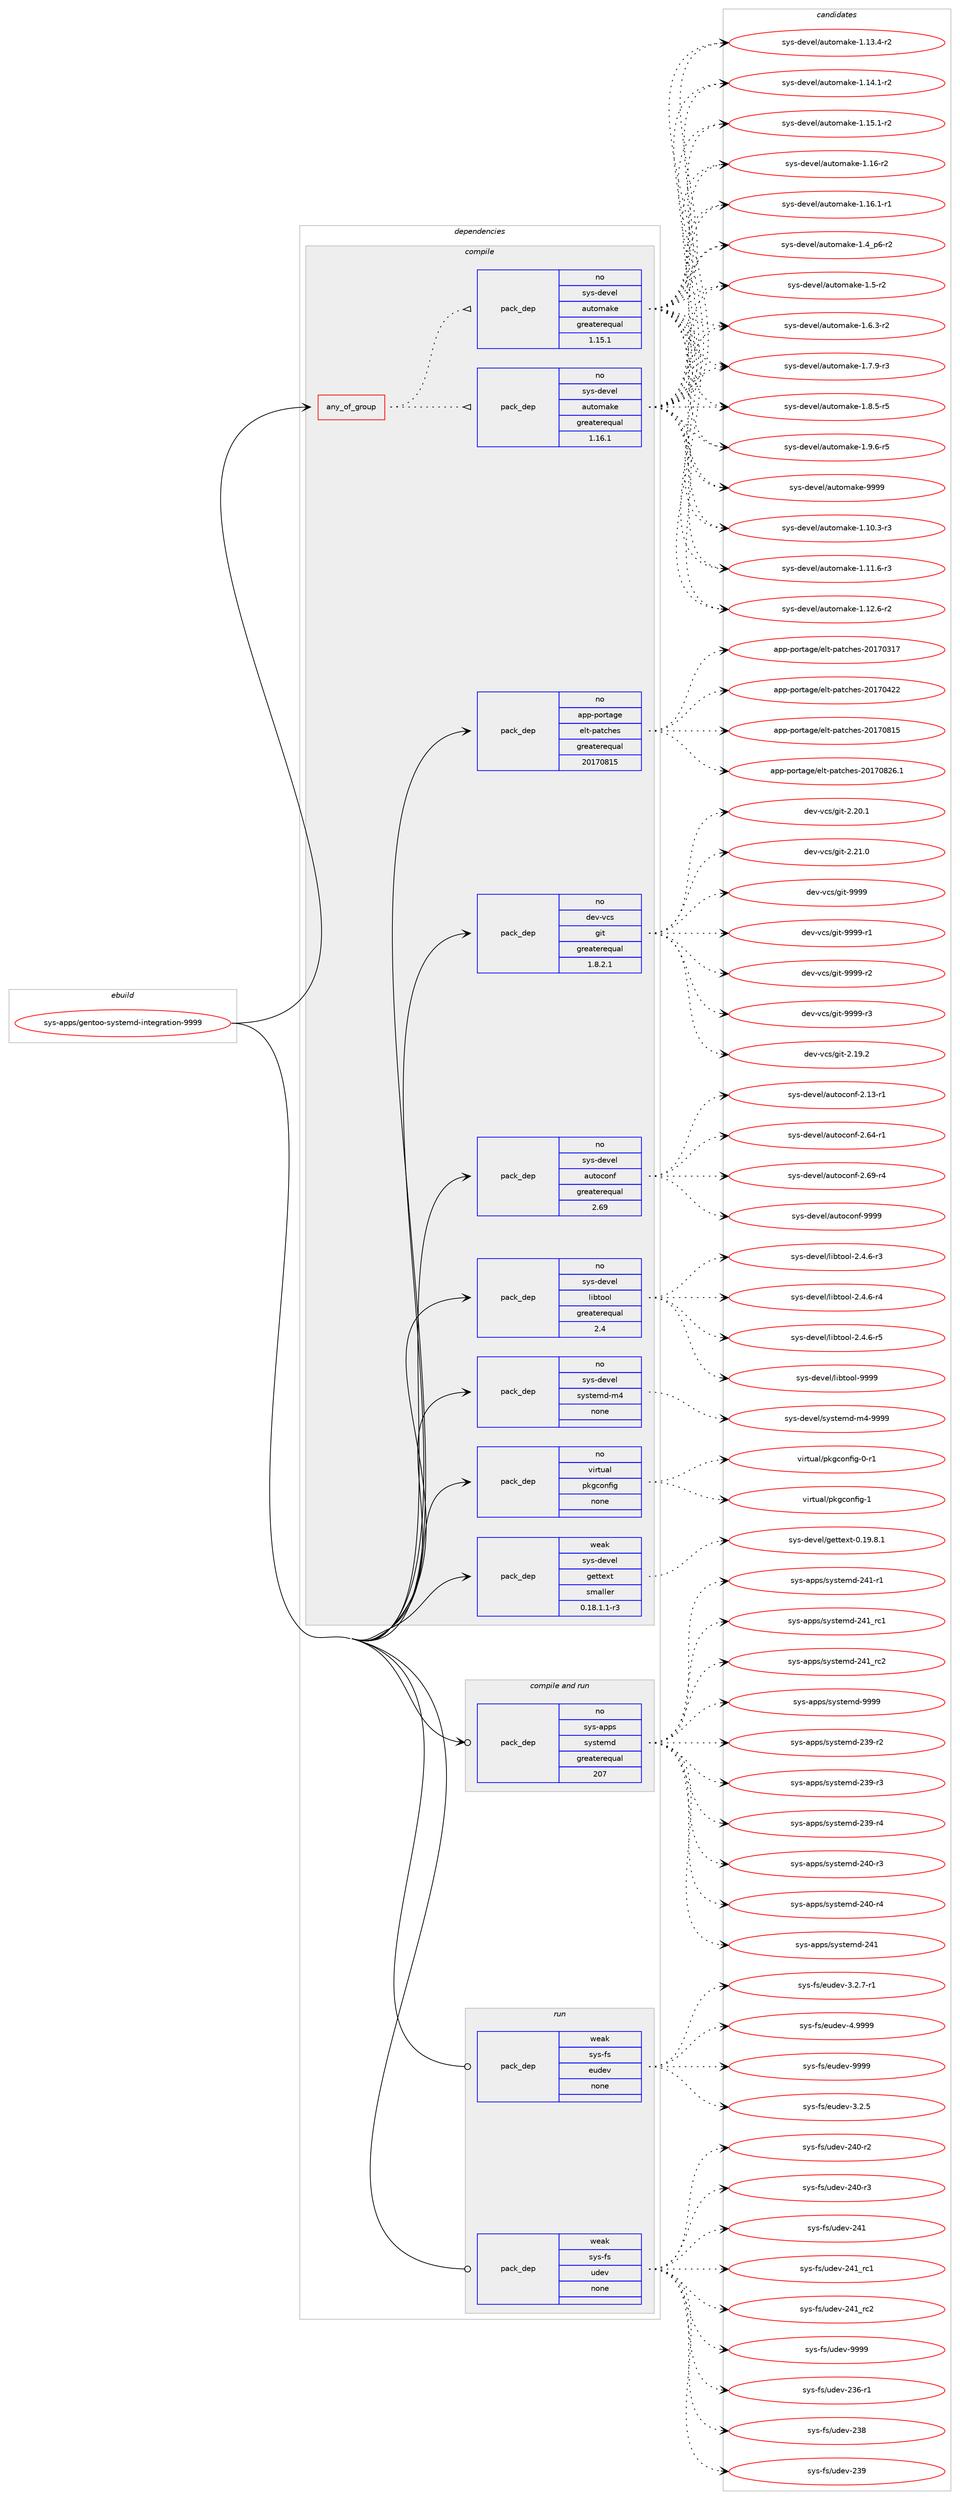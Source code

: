 digraph prolog {

# *************
# Graph options
# *************

newrank=true;
concentrate=true;
compound=true;
graph [rankdir=LR,fontname=Helvetica,fontsize=10,ranksep=1.5];#, ranksep=2.5, nodesep=0.2];
edge  [arrowhead=vee];
node  [fontname=Helvetica,fontsize=10];

# **********
# The ebuild
# **********

subgraph cluster_leftcol {
color=gray;
rank=same;
label=<<i>ebuild</i>>;
id [label="sys-apps/gentoo-systemd-integration-9999", color=red, width=4, href="../sys-apps/gentoo-systemd-integration-9999.svg"];
}

# ****************
# The dependencies
# ****************

subgraph cluster_midcol {
color=gray;
label=<<i>dependencies</i>>;
subgraph cluster_compile {
fillcolor="#eeeeee";
style=filled;
label=<<i>compile</i>>;
subgraph any27106 {
dependency1711213 [label=<<TABLE BORDER="0" CELLBORDER="1" CELLSPACING="0" CELLPADDING="4"><TR><TD CELLPADDING="10">any_of_group</TD></TR></TABLE>>, shape=none, color=red];subgraph pack1227062 {
dependency1711214 [label=<<TABLE BORDER="0" CELLBORDER="1" CELLSPACING="0" CELLPADDING="4" WIDTH="220"><TR><TD ROWSPAN="6" CELLPADDING="30">pack_dep</TD></TR><TR><TD WIDTH="110">no</TD></TR><TR><TD>sys-devel</TD></TR><TR><TD>automake</TD></TR><TR><TD>greaterequal</TD></TR><TR><TD>1.16.1</TD></TR></TABLE>>, shape=none, color=blue];
}
dependency1711213:e -> dependency1711214:w [weight=20,style="dotted",arrowhead="oinv"];
subgraph pack1227063 {
dependency1711215 [label=<<TABLE BORDER="0" CELLBORDER="1" CELLSPACING="0" CELLPADDING="4" WIDTH="220"><TR><TD ROWSPAN="6" CELLPADDING="30">pack_dep</TD></TR><TR><TD WIDTH="110">no</TD></TR><TR><TD>sys-devel</TD></TR><TR><TD>automake</TD></TR><TR><TD>greaterequal</TD></TR><TR><TD>1.15.1</TD></TR></TABLE>>, shape=none, color=blue];
}
dependency1711213:e -> dependency1711215:w [weight=20,style="dotted",arrowhead="oinv"];
}
id:e -> dependency1711213:w [weight=20,style="solid",arrowhead="vee"];
subgraph pack1227064 {
dependency1711216 [label=<<TABLE BORDER="0" CELLBORDER="1" CELLSPACING="0" CELLPADDING="4" WIDTH="220"><TR><TD ROWSPAN="6" CELLPADDING="30">pack_dep</TD></TR><TR><TD WIDTH="110">no</TD></TR><TR><TD>app-portage</TD></TR><TR><TD>elt-patches</TD></TR><TR><TD>greaterequal</TD></TR><TR><TD>20170815</TD></TR></TABLE>>, shape=none, color=blue];
}
id:e -> dependency1711216:w [weight=20,style="solid",arrowhead="vee"];
subgraph pack1227065 {
dependency1711217 [label=<<TABLE BORDER="0" CELLBORDER="1" CELLSPACING="0" CELLPADDING="4" WIDTH="220"><TR><TD ROWSPAN="6" CELLPADDING="30">pack_dep</TD></TR><TR><TD WIDTH="110">no</TD></TR><TR><TD>dev-vcs</TD></TR><TR><TD>git</TD></TR><TR><TD>greaterequal</TD></TR><TR><TD>1.8.2.1</TD></TR></TABLE>>, shape=none, color=blue];
}
id:e -> dependency1711217:w [weight=20,style="solid",arrowhead="vee"];
subgraph pack1227066 {
dependency1711218 [label=<<TABLE BORDER="0" CELLBORDER="1" CELLSPACING="0" CELLPADDING="4" WIDTH="220"><TR><TD ROWSPAN="6" CELLPADDING="30">pack_dep</TD></TR><TR><TD WIDTH="110">no</TD></TR><TR><TD>sys-devel</TD></TR><TR><TD>autoconf</TD></TR><TR><TD>greaterequal</TD></TR><TR><TD>2.69</TD></TR></TABLE>>, shape=none, color=blue];
}
id:e -> dependency1711218:w [weight=20,style="solid",arrowhead="vee"];
subgraph pack1227067 {
dependency1711219 [label=<<TABLE BORDER="0" CELLBORDER="1" CELLSPACING="0" CELLPADDING="4" WIDTH="220"><TR><TD ROWSPAN="6" CELLPADDING="30">pack_dep</TD></TR><TR><TD WIDTH="110">no</TD></TR><TR><TD>sys-devel</TD></TR><TR><TD>libtool</TD></TR><TR><TD>greaterequal</TD></TR><TR><TD>2.4</TD></TR></TABLE>>, shape=none, color=blue];
}
id:e -> dependency1711219:w [weight=20,style="solid",arrowhead="vee"];
subgraph pack1227068 {
dependency1711220 [label=<<TABLE BORDER="0" CELLBORDER="1" CELLSPACING="0" CELLPADDING="4" WIDTH="220"><TR><TD ROWSPAN="6" CELLPADDING="30">pack_dep</TD></TR><TR><TD WIDTH="110">no</TD></TR><TR><TD>sys-devel</TD></TR><TR><TD>systemd-m4</TD></TR><TR><TD>none</TD></TR><TR><TD></TD></TR></TABLE>>, shape=none, color=blue];
}
id:e -> dependency1711220:w [weight=20,style="solid",arrowhead="vee"];
subgraph pack1227069 {
dependency1711221 [label=<<TABLE BORDER="0" CELLBORDER="1" CELLSPACING="0" CELLPADDING="4" WIDTH="220"><TR><TD ROWSPAN="6" CELLPADDING="30">pack_dep</TD></TR><TR><TD WIDTH="110">no</TD></TR><TR><TD>virtual</TD></TR><TR><TD>pkgconfig</TD></TR><TR><TD>none</TD></TR><TR><TD></TD></TR></TABLE>>, shape=none, color=blue];
}
id:e -> dependency1711221:w [weight=20,style="solid",arrowhead="vee"];
subgraph pack1227070 {
dependency1711222 [label=<<TABLE BORDER="0" CELLBORDER="1" CELLSPACING="0" CELLPADDING="4" WIDTH="220"><TR><TD ROWSPAN="6" CELLPADDING="30">pack_dep</TD></TR><TR><TD WIDTH="110">weak</TD></TR><TR><TD>sys-devel</TD></TR><TR><TD>gettext</TD></TR><TR><TD>smaller</TD></TR><TR><TD>0.18.1.1-r3</TD></TR></TABLE>>, shape=none, color=blue];
}
id:e -> dependency1711222:w [weight=20,style="solid",arrowhead="vee"];
}
subgraph cluster_compileandrun {
fillcolor="#eeeeee";
style=filled;
label=<<i>compile and run</i>>;
subgraph pack1227071 {
dependency1711223 [label=<<TABLE BORDER="0" CELLBORDER="1" CELLSPACING="0" CELLPADDING="4" WIDTH="220"><TR><TD ROWSPAN="6" CELLPADDING="30">pack_dep</TD></TR><TR><TD WIDTH="110">no</TD></TR><TR><TD>sys-apps</TD></TR><TR><TD>systemd</TD></TR><TR><TD>greaterequal</TD></TR><TR><TD>207</TD></TR></TABLE>>, shape=none, color=blue];
}
id:e -> dependency1711223:w [weight=20,style="solid",arrowhead="odotvee"];
}
subgraph cluster_run {
fillcolor="#eeeeee";
style=filled;
label=<<i>run</i>>;
subgraph pack1227072 {
dependency1711224 [label=<<TABLE BORDER="0" CELLBORDER="1" CELLSPACING="0" CELLPADDING="4" WIDTH="220"><TR><TD ROWSPAN="6" CELLPADDING="30">pack_dep</TD></TR><TR><TD WIDTH="110">weak</TD></TR><TR><TD>sys-fs</TD></TR><TR><TD>eudev</TD></TR><TR><TD>none</TD></TR><TR><TD></TD></TR></TABLE>>, shape=none, color=blue];
}
id:e -> dependency1711224:w [weight=20,style="solid",arrowhead="odot"];
subgraph pack1227073 {
dependency1711225 [label=<<TABLE BORDER="0" CELLBORDER="1" CELLSPACING="0" CELLPADDING="4" WIDTH="220"><TR><TD ROWSPAN="6" CELLPADDING="30">pack_dep</TD></TR><TR><TD WIDTH="110">weak</TD></TR><TR><TD>sys-fs</TD></TR><TR><TD>udev</TD></TR><TR><TD>none</TD></TR><TR><TD></TD></TR></TABLE>>, shape=none, color=blue];
}
id:e -> dependency1711225:w [weight=20,style="solid",arrowhead="odot"];
}
}

# **************
# The candidates
# **************

subgraph cluster_choices {
rank=same;
color=gray;
label=<<i>candidates</i>>;

subgraph choice1227062 {
color=black;
nodesep=1;
choice11512111545100101118101108479711711611110997107101454946494846514511451 [label="sys-devel/automake-1.10.3-r3", color=red, width=4,href="../sys-devel/automake-1.10.3-r3.svg"];
choice11512111545100101118101108479711711611110997107101454946494946544511451 [label="sys-devel/automake-1.11.6-r3", color=red, width=4,href="../sys-devel/automake-1.11.6-r3.svg"];
choice11512111545100101118101108479711711611110997107101454946495046544511450 [label="sys-devel/automake-1.12.6-r2", color=red, width=4,href="../sys-devel/automake-1.12.6-r2.svg"];
choice11512111545100101118101108479711711611110997107101454946495146524511450 [label="sys-devel/automake-1.13.4-r2", color=red, width=4,href="../sys-devel/automake-1.13.4-r2.svg"];
choice11512111545100101118101108479711711611110997107101454946495246494511450 [label="sys-devel/automake-1.14.1-r2", color=red, width=4,href="../sys-devel/automake-1.14.1-r2.svg"];
choice11512111545100101118101108479711711611110997107101454946495346494511450 [label="sys-devel/automake-1.15.1-r2", color=red, width=4,href="../sys-devel/automake-1.15.1-r2.svg"];
choice1151211154510010111810110847971171161111099710710145494649544511450 [label="sys-devel/automake-1.16-r2", color=red, width=4,href="../sys-devel/automake-1.16-r2.svg"];
choice11512111545100101118101108479711711611110997107101454946495446494511449 [label="sys-devel/automake-1.16.1-r1", color=red, width=4,href="../sys-devel/automake-1.16.1-r1.svg"];
choice115121115451001011181011084797117116111109971071014549465295112544511450 [label="sys-devel/automake-1.4_p6-r2", color=red, width=4,href="../sys-devel/automake-1.4_p6-r2.svg"];
choice11512111545100101118101108479711711611110997107101454946534511450 [label="sys-devel/automake-1.5-r2", color=red, width=4,href="../sys-devel/automake-1.5-r2.svg"];
choice115121115451001011181011084797117116111109971071014549465446514511450 [label="sys-devel/automake-1.6.3-r2", color=red, width=4,href="../sys-devel/automake-1.6.3-r2.svg"];
choice115121115451001011181011084797117116111109971071014549465546574511451 [label="sys-devel/automake-1.7.9-r3", color=red, width=4,href="../sys-devel/automake-1.7.9-r3.svg"];
choice115121115451001011181011084797117116111109971071014549465646534511453 [label="sys-devel/automake-1.8.5-r5", color=red, width=4,href="../sys-devel/automake-1.8.5-r5.svg"];
choice115121115451001011181011084797117116111109971071014549465746544511453 [label="sys-devel/automake-1.9.6-r5", color=red, width=4,href="../sys-devel/automake-1.9.6-r5.svg"];
choice115121115451001011181011084797117116111109971071014557575757 [label="sys-devel/automake-9999", color=red, width=4,href="../sys-devel/automake-9999.svg"];
dependency1711214:e -> choice11512111545100101118101108479711711611110997107101454946494846514511451:w [style=dotted,weight="100"];
dependency1711214:e -> choice11512111545100101118101108479711711611110997107101454946494946544511451:w [style=dotted,weight="100"];
dependency1711214:e -> choice11512111545100101118101108479711711611110997107101454946495046544511450:w [style=dotted,weight="100"];
dependency1711214:e -> choice11512111545100101118101108479711711611110997107101454946495146524511450:w [style=dotted,weight="100"];
dependency1711214:e -> choice11512111545100101118101108479711711611110997107101454946495246494511450:w [style=dotted,weight="100"];
dependency1711214:e -> choice11512111545100101118101108479711711611110997107101454946495346494511450:w [style=dotted,weight="100"];
dependency1711214:e -> choice1151211154510010111810110847971171161111099710710145494649544511450:w [style=dotted,weight="100"];
dependency1711214:e -> choice11512111545100101118101108479711711611110997107101454946495446494511449:w [style=dotted,weight="100"];
dependency1711214:e -> choice115121115451001011181011084797117116111109971071014549465295112544511450:w [style=dotted,weight="100"];
dependency1711214:e -> choice11512111545100101118101108479711711611110997107101454946534511450:w [style=dotted,weight="100"];
dependency1711214:e -> choice115121115451001011181011084797117116111109971071014549465446514511450:w [style=dotted,weight="100"];
dependency1711214:e -> choice115121115451001011181011084797117116111109971071014549465546574511451:w [style=dotted,weight="100"];
dependency1711214:e -> choice115121115451001011181011084797117116111109971071014549465646534511453:w [style=dotted,weight="100"];
dependency1711214:e -> choice115121115451001011181011084797117116111109971071014549465746544511453:w [style=dotted,weight="100"];
dependency1711214:e -> choice115121115451001011181011084797117116111109971071014557575757:w [style=dotted,weight="100"];
}
subgraph choice1227063 {
color=black;
nodesep=1;
choice11512111545100101118101108479711711611110997107101454946494846514511451 [label="sys-devel/automake-1.10.3-r3", color=red, width=4,href="../sys-devel/automake-1.10.3-r3.svg"];
choice11512111545100101118101108479711711611110997107101454946494946544511451 [label="sys-devel/automake-1.11.6-r3", color=red, width=4,href="../sys-devel/automake-1.11.6-r3.svg"];
choice11512111545100101118101108479711711611110997107101454946495046544511450 [label="sys-devel/automake-1.12.6-r2", color=red, width=4,href="../sys-devel/automake-1.12.6-r2.svg"];
choice11512111545100101118101108479711711611110997107101454946495146524511450 [label="sys-devel/automake-1.13.4-r2", color=red, width=4,href="../sys-devel/automake-1.13.4-r2.svg"];
choice11512111545100101118101108479711711611110997107101454946495246494511450 [label="sys-devel/automake-1.14.1-r2", color=red, width=4,href="../sys-devel/automake-1.14.1-r2.svg"];
choice11512111545100101118101108479711711611110997107101454946495346494511450 [label="sys-devel/automake-1.15.1-r2", color=red, width=4,href="../sys-devel/automake-1.15.1-r2.svg"];
choice1151211154510010111810110847971171161111099710710145494649544511450 [label="sys-devel/automake-1.16-r2", color=red, width=4,href="../sys-devel/automake-1.16-r2.svg"];
choice11512111545100101118101108479711711611110997107101454946495446494511449 [label="sys-devel/automake-1.16.1-r1", color=red, width=4,href="../sys-devel/automake-1.16.1-r1.svg"];
choice115121115451001011181011084797117116111109971071014549465295112544511450 [label="sys-devel/automake-1.4_p6-r2", color=red, width=4,href="../sys-devel/automake-1.4_p6-r2.svg"];
choice11512111545100101118101108479711711611110997107101454946534511450 [label="sys-devel/automake-1.5-r2", color=red, width=4,href="../sys-devel/automake-1.5-r2.svg"];
choice115121115451001011181011084797117116111109971071014549465446514511450 [label="sys-devel/automake-1.6.3-r2", color=red, width=4,href="../sys-devel/automake-1.6.3-r2.svg"];
choice115121115451001011181011084797117116111109971071014549465546574511451 [label="sys-devel/automake-1.7.9-r3", color=red, width=4,href="../sys-devel/automake-1.7.9-r3.svg"];
choice115121115451001011181011084797117116111109971071014549465646534511453 [label="sys-devel/automake-1.8.5-r5", color=red, width=4,href="../sys-devel/automake-1.8.5-r5.svg"];
choice115121115451001011181011084797117116111109971071014549465746544511453 [label="sys-devel/automake-1.9.6-r5", color=red, width=4,href="../sys-devel/automake-1.9.6-r5.svg"];
choice115121115451001011181011084797117116111109971071014557575757 [label="sys-devel/automake-9999", color=red, width=4,href="../sys-devel/automake-9999.svg"];
dependency1711215:e -> choice11512111545100101118101108479711711611110997107101454946494846514511451:w [style=dotted,weight="100"];
dependency1711215:e -> choice11512111545100101118101108479711711611110997107101454946494946544511451:w [style=dotted,weight="100"];
dependency1711215:e -> choice11512111545100101118101108479711711611110997107101454946495046544511450:w [style=dotted,weight="100"];
dependency1711215:e -> choice11512111545100101118101108479711711611110997107101454946495146524511450:w [style=dotted,weight="100"];
dependency1711215:e -> choice11512111545100101118101108479711711611110997107101454946495246494511450:w [style=dotted,weight="100"];
dependency1711215:e -> choice11512111545100101118101108479711711611110997107101454946495346494511450:w [style=dotted,weight="100"];
dependency1711215:e -> choice1151211154510010111810110847971171161111099710710145494649544511450:w [style=dotted,weight="100"];
dependency1711215:e -> choice11512111545100101118101108479711711611110997107101454946495446494511449:w [style=dotted,weight="100"];
dependency1711215:e -> choice115121115451001011181011084797117116111109971071014549465295112544511450:w [style=dotted,weight="100"];
dependency1711215:e -> choice11512111545100101118101108479711711611110997107101454946534511450:w [style=dotted,weight="100"];
dependency1711215:e -> choice115121115451001011181011084797117116111109971071014549465446514511450:w [style=dotted,weight="100"];
dependency1711215:e -> choice115121115451001011181011084797117116111109971071014549465546574511451:w [style=dotted,weight="100"];
dependency1711215:e -> choice115121115451001011181011084797117116111109971071014549465646534511453:w [style=dotted,weight="100"];
dependency1711215:e -> choice115121115451001011181011084797117116111109971071014549465746544511453:w [style=dotted,weight="100"];
dependency1711215:e -> choice115121115451001011181011084797117116111109971071014557575757:w [style=dotted,weight="100"];
}
subgraph choice1227064 {
color=black;
nodesep=1;
choice97112112451121111141169710310147101108116451129711699104101115455048495548514955 [label="app-portage/elt-patches-20170317", color=red, width=4,href="../app-portage/elt-patches-20170317.svg"];
choice97112112451121111141169710310147101108116451129711699104101115455048495548525050 [label="app-portage/elt-patches-20170422", color=red, width=4,href="../app-portage/elt-patches-20170422.svg"];
choice97112112451121111141169710310147101108116451129711699104101115455048495548564953 [label="app-portage/elt-patches-20170815", color=red, width=4,href="../app-portage/elt-patches-20170815.svg"];
choice971121124511211111411697103101471011081164511297116991041011154550484955485650544649 [label="app-portage/elt-patches-20170826.1", color=red, width=4,href="../app-portage/elt-patches-20170826.1.svg"];
dependency1711216:e -> choice97112112451121111141169710310147101108116451129711699104101115455048495548514955:w [style=dotted,weight="100"];
dependency1711216:e -> choice97112112451121111141169710310147101108116451129711699104101115455048495548525050:w [style=dotted,weight="100"];
dependency1711216:e -> choice97112112451121111141169710310147101108116451129711699104101115455048495548564953:w [style=dotted,weight="100"];
dependency1711216:e -> choice971121124511211111411697103101471011081164511297116991041011154550484955485650544649:w [style=dotted,weight="100"];
}
subgraph choice1227065 {
color=black;
nodesep=1;
choice10010111845118991154710310511645504649574650 [label="dev-vcs/git-2.19.2", color=red, width=4,href="../dev-vcs/git-2.19.2.svg"];
choice10010111845118991154710310511645504650484649 [label="dev-vcs/git-2.20.1", color=red, width=4,href="../dev-vcs/git-2.20.1.svg"];
choice10010111845118991154710310511645504650494648 [label="dev-vcs/git-2.21.0", color=red, width=4,href="../dev-vcs/git-2.21.0.svg"];
choice1001011184511899115471031051164557575757 [label="dev-vcs/git-9999", color=red, width=4,href="../dev-vcs/git-9999.svg"];
choice10010111845118991154710310511645575757574511449 [label="dev-vcs/git-9999-r1", color=red, width=4,href="../dev-vcs/git-9999-r1.svg"];
choice10010111845118991154710310511645575757574511450 [label="dev-vcs/git-9999-r2", color=red, width=4,href="../dev-vcs/git-9999-r2.svg"];
choice10010111845118991154710310511645575757574511451 [label="dev-vcs/git-9999-r3", color=red, width=4,href="../dev-vcs/git-9999-r3.svg"];
dependency1711217:e -> choice10010111845118991154710310511645504649574650:w [style=dotted,weight="100"];
dependency1711217:e -> choice10010111845118991154710310511645504650484649:w [style=dotted,weight="100"];
dependency1711217:e -> choice10010111845118991154710310511645504650494648:w [style=dotted,weight="100"];
dependency1711217:e -> choice1001011184511899115471031051164557575757:w [style=dotted,weight="100"];
dependency1711217:e -> choice10010111845118991154710310511645575757574511449:w [style=dotted,weight="100"];
dependency1711217:e -> choice10010111845118991154710310511645575757574511450:w [style=dotted,weight="100"];
dependency1711217:e -> choice10010111845118991154710310511645575757574511451:w [style=dotted,weight="100"];
}
subgraph choice1227066 {
color=black;
nodesep=1;
choice1151211154510010111810110847971171161119911111010245504649514511449 [label="sys-devel/autoconf-2.13-r1", color=red, width=4,href="../sys-devel/autoconf-2.13-r1.svg"];
choice1151211154510010111810110847971171161119911111010245504654524511449 [label="sys-devel/autoconf-2.64-r1", color=red, width=4,href="../sys-devel/autoconf-2.64-r1.svg"];
choice1151211154510010111810110847971171161119911111010245504654574511452 [label="sys-devel/autoconf-2.69-r4", color=red, width=4,href="../sys-devel/autoconf-2.69-r4.svg"];
choice115121115451001011181011084797117116111991111101024557575757 [label="sys-devel/autoconf-9999", color=red, width=4,href="../sys-devel/autoconf-9999.svg"];
dependency1711218:e -> choice1151211154510010111810110847971171161119911111010245504649514511449:w [style=dotted,weight="100"];
dependency1711218:e -> choice1151211154510010111810110847971171161119911111010245504654524511449:w [style=dotted,weight="100"];
dependency1711218:e -> choice1151211154510010111810110847971171161119911111010245504654574511452:w [style=dotted,weight="100"];
dependency1711218:e -> choice115121115451001011181011084797117116111991111101024557575757:w [style=dotted,weight="100"];
}
subgraph choice1227067 {
color=black;
nodesep=1;
choice1151211154510010111810110847108105981161111111084550465246544511451 [label="sys-devel/libtool-2.4.6-r3", color=red, width=4,href="../sys-devel/libtool-2.4.6-r3.svg"];
choice1151211154510010111810110847108105981161111111084550465246544511452 [label="sys-devel/libtool-2.4.6-r4", color=red, width=4,href="../sys-devel/libtool-2.4.6-r4.svg"];
choice1151211154510010111810110847108105981161111111084550465246544511453 [label="sys-devel/libtool-2.4.6-r5", color=red, width=4,href="../sys-devel/libtool-2.4.6-r5.svg"];
choice1151211154510010111810110847108105981161111111084557575757 [label="sys-devel/libtool-9999", color=red, width=4,href="../sys-devel/libtool-9999.svg"];
dependency1711219:e -> choice1151211154510010111810110847108105981161111111084550465246544511451:w [style=dotted,weight="100"];
dependency1711219:e -> choice1151211154510010111810110847108105981161111111084550465246544511452:w [style=dotted,weight="100"];
dependency1711219:e -> choice1151211154510010111810110847108105981161111111084550465246544511453:w [style=dotted,weight="100"];
dependency1711219:e -> choice1151211154510010111810110847108105981161111111084557575757:w [style=dotted,weight="100"];
}
subgraph choice1227068 {
color=black;
nodesep=1;
choice115121115451001011181011084711512111511610110910045109524557575757 [label="sys-devel/systemd-m4-9999", color=red, width=4,href="../sys-devel/systemd-m4-9999.svg"];
dependency1711220:e -> choice115121115451001011181011084711512111511610110910045109524557575757:w [style=dotted,weight="100"];
}
subgraph choice1227069 {
color=black;
nodesep=1;
choice11810511411611797108471121071039911111010210510345484511449 [label="virtual/pkgconfig-0-r1", color=red, width=4,href="../virtual/pkgconfig-0-r1.svg"];
choice1181051141161179710847112107103991111101021051034549 [label="virtual/pkgconfig-1", color=red, width=4,href="../virtual/pkgconfig-1.svg"];
dependency1711221:e -> choice11810511411611797108471121071039911111010210510345484511449:w [style=dotted,weight="100"];
dependency1711221:e -> choice1181051141161179710847112107103991111101021051034549:w [style=dotted,weight="100"];
}
subgraph choice1227070 {
color=black;
nodesep=1;
choice1151211154510010111810110847103101116116101120116454846495746564649 [label="sys-devel/gettext-0.19.8.1", color=red, width=4,href="../sys-devel/gettext-0.19.8.1.svg"];
dependency1711222:e -> choice1151211154510010111810110847103101116116101120116454846495746564649:w [style=dotted,weight="100"];
}
subgraph choice1227071 {
color=black;
nodesep=1;
choice115121115459711211211547115121115116101109100455051574511450 [label="sys-apps/systemd-239-r2", color=red, width=4,href="../sys-apps/systemd-239-r2.svg"];
choice115121115459711211211547115121115116101109100455051574511451 [label="sys-apps/systemd-239-r3", color=red, width=4,href="../sys-apps/systemd-239-r3.svg"];
choice115121115459711211211547115121115116101109100455051574511452 [label="sys-apps/systemd-239-r4", color=red, width=4,href="../sys-apps/systemd-239-r4.svg"];
choice115121115459711211211547115121115116101109100455052484511451 [label="sys-apps/systemd-240-r3", color=red, width=4,href="../sys-apps/systemd-240-r3.svg"];
choice115121115459711211211547115121115116101109100455052484511452 [label="sys-apps/systemd-240-r4", color=red, width=4,href="../sys-apps/systemd-240-r4.svg"];
choice11512111545971121121154711512111511610110910045505249 [label="sys-apps/systemd-241", color=red, width=4,href="../sys-apps/systemd-241.svg"];
choice115121115459711211211547115121115116101109100455052494511449 [label="sys-apps/systemd-241-r1", color=red, width=4,href="../sys-apps/systemd-241-r1.svg"];
choice11512111545971121121154711512111511610110910045505249951149949 [label="sys-apps/systemd-241_rc1", color=red, width=4,href="../sys-apps/systemd-241_rc1.svg"];
choice11512111545971121121154711512111511610110910045505249951149950 [label="sys-apps/systemd-241_rc2", color=red, width=4,href="../sys-apps/systemd-241_rc2.svg"];
choice1151211154597112112115471151211151161011091004557575757 [label="sys-apps/systemd-9999", color=red, width=4,href="../sys-apps/systemd-9999.svg"];
dependency1711223:e -> choice115121115459711211211547115121115116101109100455051574511450:w [style=dotted,weight="100"];
dependency1711223:e -> choice115121115459711211211547115121115116101109100455051574511451:w [style=dotted,weight="100"];
dependency1711223:e -> choice115121115459711211211547115121115116101109100455051574511452:w [style=dotted,weight="100"];
dependency1711223:e -> choice115121115459711211211547115121115116101109100455052484511451:w [style=dotted,weight="100"];
dependency1711223:e -> choice115121115459711211211547115121115116101109100455052484511452:w [style=dotted,weight="100"];
dependency1711223:e -> choice11512111545971121121154711512111511610110910045505249:w [style=dotted,weight="100"];
dependency1711223:e -> choice115121115459711211211547115121115116101109100455052494511449:w [style=dotted,weight="100"];
dependency1711223:e -> choice11512111545971121121154711512111511610110910045505249951149949:w [style=dotted,weight="100"];
dependency1711223:e -> choice11512111545971121121154711512111511610110910045505249951149950:w [style=dotted,weight="100"];
dependency1711223:e -> choice1151211154597112112115471151211151161011091004557575757:w [style=dotted,weight="100"];
}
subgraph choice1227072 {
color=black;
nodesep=1;
choice1151211154510211547101117100101118455146504653 [label="sys-fs/eudev-3.2.5", color=red, width=4,href="../sys-fs/eudev-3.2.5.svg"];
choice11512111545102115471011171001011184551465046554511449 [label="sys-fs/eudev-3.2.7-r1", color=red, width=4,href="../sys-fs/eudev-3.2.7-r1.svg"];
choice115121115451021154710111710010111845524657575757 [label="sys-fs/eudev-4.9999", color=red, width=4,href="../sys-fs/eudev-4.9999.svg"];
choice11512111545102115471011171001011184557575757 [label="sys-fs/eudev-9999", color=red, width=4,href="../sys-fs/eudev-9999.svg"];
dependency1711224:e -> choice1151211154510211547101117100101118455146504653:w [style=dotted,weight="100"];
dependency1711224:e -> choice11512111545102115471011171001011184551465046554511449:w [style=dotted,weight="100"];
dependency1711224:e -> choice115121115451021154710111710010111845524657575757:w [style=dotted,weight="100"];
dependency1711224:e -> choice11512111545102115471011171001011184557575757:w [style=dotted,weight="100"];
}
subgraph choice1227073 {
color=black;
nodesep=1;
choice1151211154510211547117100101118455051544511449 [label="sys-fs/udev-236-r1", color=red, width=4,href="../sys-fs/udev-236-r1.svg"];
choice115121115451021154711710010111845505156 [label="sys-fs/udev-238", color=red, width=4,href="../sys-fs/udev-238.svg"];
choice115121115451021154711710010111845505157 [label="sys-fs/udev-239", color=red, width=4,href="../sys-fs/udev-239.svg"];
choice1151211154510211547117100101118455052484511450 [label="sys-fs/udev-240-r2", color=red, width=4,href="../sys-fs/udev-240-r2.svg"];
choice1151211154510211547117100101118455052484511451 [label="sys-fs/udev-240-r3", color=red, width=4,href="../sys-fs/udev-240-r3.svg"];
choice115121115451021154711710010111845505249 [label="sys-fs/udev-241", color=red, width=4,href="../sys-fs/udev-241.svg"];
choice115121115451021154711710010111845505249951149949 [label="sys-fs/udev-241_rc1", color=red, width=4,href="../sys-fs/udev-241_rc1.svg"];
choice115121115451021154711710010111845505249951149950 [label="sys-fs/udev-241_rc2", color=red, width=4,href="../sys-fs/udev-241_rc2.svg"];
choice11512111545102115471171001011184557575757 [label="sys-fs/udev-9999", color=red, width=4,href="../sys-fs/udev-9999.svg"];
dependency1711225:e -> choice1151211154510211547117100101118455051544511449:w [style=dotted,weight="100"];
dependency1711225:e -> choice115121115451021154711710010111845505156:w [style=dotted,weight="100"];
dependency1711225:e -> choice115121115451021154711710010111845505157:w [style=dotted,weight="100"];
dependency1711225:e -> choice1151211154510211547117100101118455052484511450:w [style=dotted,weight="100"];
dependency1711225:e -> choice1151211154510211547117100101118455052484511451:w [style=dotted,weight="100"];
dependency1711225:e -> choice115121115451021154711710010111845505249:w [style=dotted,weight="100"];
dependency1711225:e -> choice115121115451021154711710010111845505249951149949:w [style=dotted,weight="100"];
dependency1711225:e -> choice115121115451021154711710010111845505249951149950:w [style=dotted,weight="100"];
dependency1711225:e -> choice11512111545102115471171001011184557575757:w [style=dotted,weight="100"];
}
}

}
